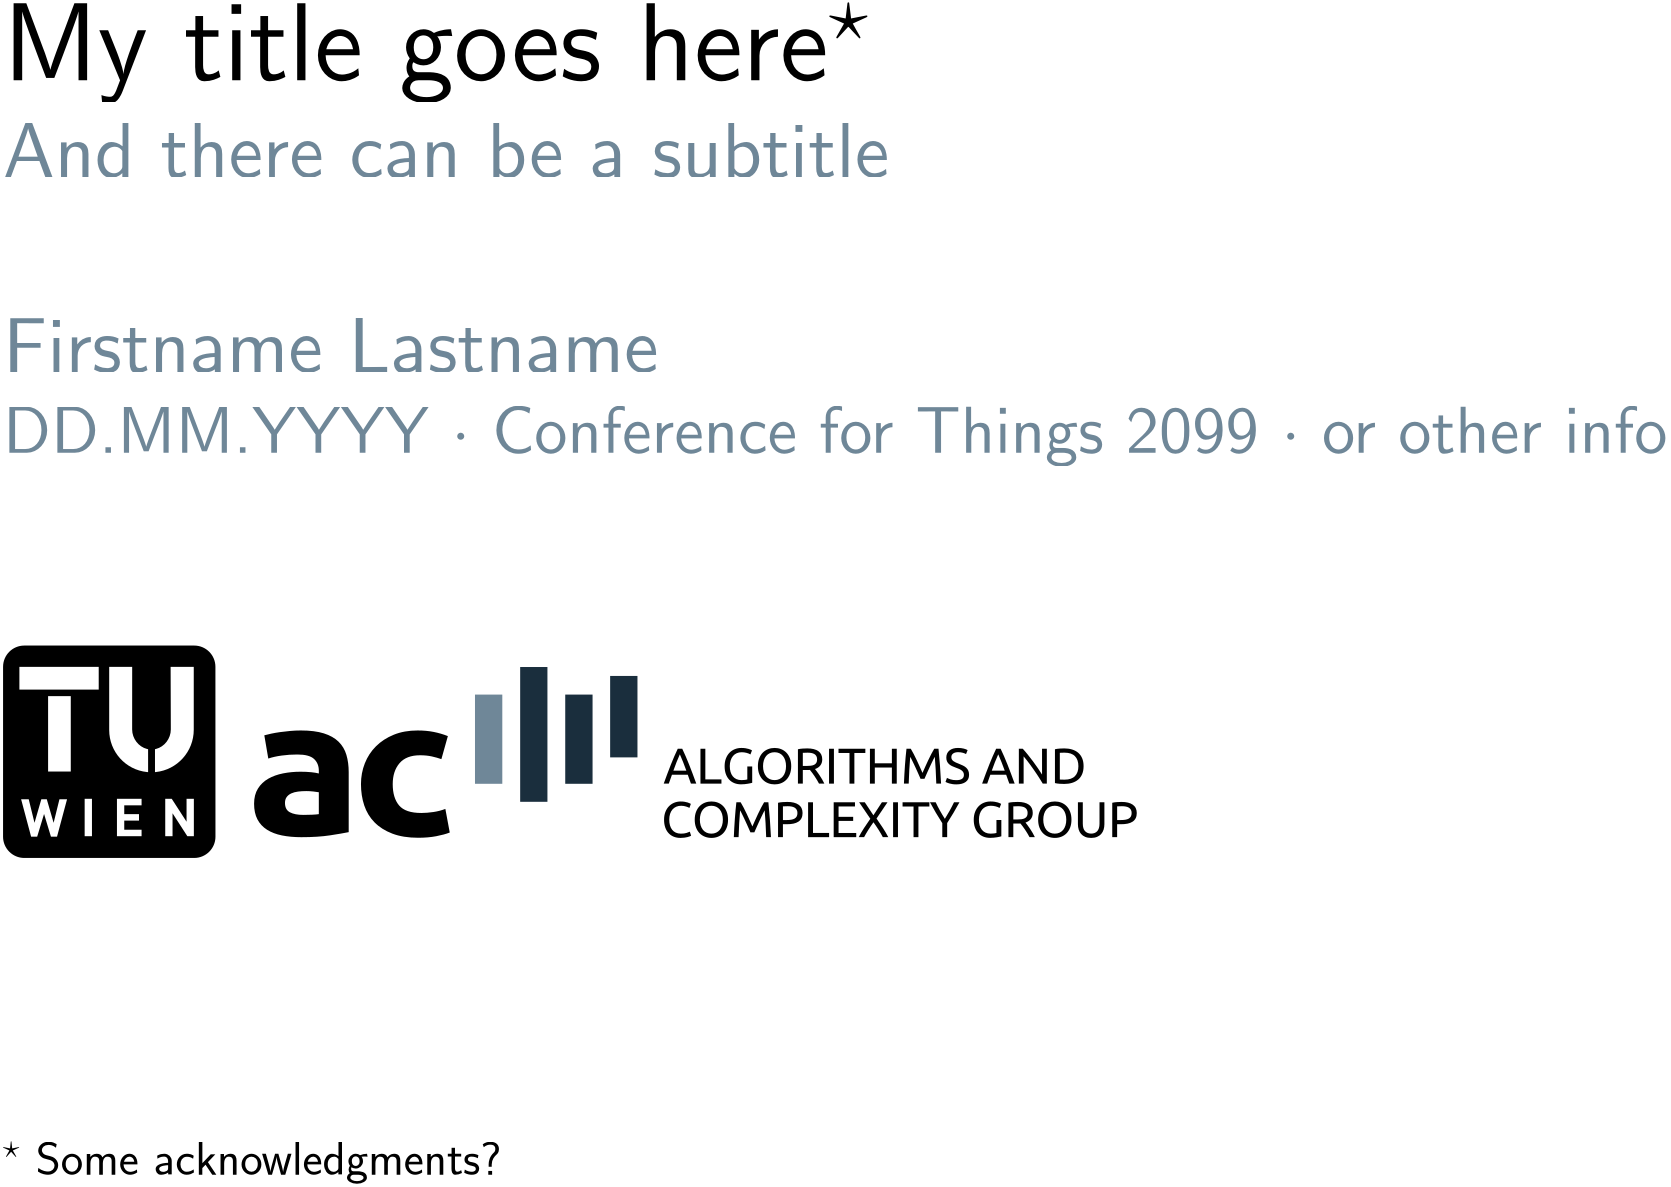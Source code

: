 <?xml version="1.0"?>
<!DOCTYPE ipe SYSTEM "ipe.dtd">
<ipe version="70218" creator="Ipe 7.2.24">
<info created="D:20090429144355" modified="D:20220328142052" title="AC wide presentation template" author="Martin Nöllenburg" numberpages="yes"/>
<preamble>\usepackage[utf8]{inputenc}
\usepackage{amsmath,amssymb}
\usepackage{pifont}
% settings %%%%%%%%%%%%%%%
\newcommand{\hl}[1]{\textbf{\textcolor{kitred}{#1}}}
\newcommand{\itemcolor}{ac-lightblue}
\newcommand{\name}{My Name}
\newcommand{\prestitle}{My cool title}
  </preamble>
<ipestyle name="basic">
<symbol name="arrow/arc(spx)">
<path stroke="sym-stroke" fill="sym-stroke" pen="sym-pen">
0 0 m
-1 0.333 l
-1 -0.333 l
h
</path>
</symbol>
<symbol name="arrow/farc(spx)">
<path stroke="sym-stroke" fill="white" pen="sym-pen">
0 0 m
-1 0.333 l
-1 -0.333 l
h
</path>
</symbol>
<symbol name="arrow/ptarc(spx)">
<path stroke="sym-stroke" fill="sym-stroke" pen="sym-pen">
0 0 m
-1 0.333 l
-0.8 0 l
-1 -0.333 l
h
</path>
</symbol>
<symbol name="arrow/fptarc(spx)">
<path stroke="sym-stroke" fill="white" pen="sym-pen">
0 0 m
-1 0.333 l
-0.8 0 l
-1 -0.333 l
h
</path>
</symbol>
<symbol name="mark/circle(sx)" transformations="translations">
<path fill="sym-stroke">
0.6 0 0 0.6 0 0 e
0.4 0 0 0.4 0 0 e
</path>
</symbol>
<symbol name="mark/disk(sx)" transformations="translations">
<path fill="sym-stroke">
0.6 0 0 0.6 0 0 e
</path>
</symbol>
<symbol name="mark/fdisk(sfx)" transformations="translations">
<group>
<path fill="sym-fill">
0.5 0 0 0.5 0 0 e
</path>
<path fill="sym-stroke" fillrule="eofill">
0.6 0 0 0.6 0 0 e
0.4 0 0 0.4 0 0 e
</path>
</group>
</symbol>
<symbol name="mark/box(sx)" transformations="translations">
<path fill="sym-stroke" fillrule="eofill">
-0.6 -0.6 m
0.6 -0.6 l
0.6 0.6 l
-0.6 0.6 l
h
-0.4 -0.4 m
0.4 -0.4 l
0.4 0.4 l
-0.4 0.4 l
h
</path>
</symbol>
<symbol name="mark/square(sx)" transformations="translations">
<path fill="sym-stroke">
-0.6 -0.6 m
0.6 -0.6 l
0.6 0.6 l
-0.6 0.6 l
h
</path>
</symbol>
<symbol name="mark/fsquare(sfx)" transformations="translations">
<group>
<path fill="sym-fill">
-0.5 -0.5 m
0.5 -0.5 l
0.5 0.5 l
-0.5 0.5 l
h
</path>
<path fill="sym-stroke" fillrule="eofill">
-0.6 -0.6 m
0.6 -0.6 l
0.6 0.6 l
-0.6 0.6 l
h
-0.4 -0.4 m
0.4 -0.4 l
0.4 0.4 l
-0.4 0.4 l
h
</path>
</group>
</symbol>
<symbol name="mark/cross(sx)" transformations="translations">
<group>
<path fill="sym-stroke">
-0.43 -0.57 m
0.57 0.43 l
0.43 0.57 l
-0.57 -0.43 l
h
</path>
<path fill="sym-stroke">
-0.43 0.57 m
0.57 -0.43 l
0.43 -0.57 l
-0.57 0.43 l
h
</path>
</group>
</symbol>
<symbol name="arrow/fnormal(spx)">
<path stroke="sym-stroke" fill="white" pen="sym-pen">
0 0 m
-1 0.333 l
-1 -0.333 l
h
</path>
</symbol>
<symbol name="arrow/pointed(spx)">
<path stroke="sym-stroke" fill="sym-stroke" pen="sym-pen">
0 0 m
-1 0.333 l
-0.8 0 l
-1 -0.333 l
h
</path>
</symbol>
<symbol name="arrow/fpointed(spx)">
<path stroke="sym-stroke" fill="white" pen="sym-pen">
0 0 m
-1 0.333 l
-0.8 0 l
-1 -0.333 l
h
</path>
</symbol>
<symbol name="arrow/linear(spx)">
<path stroke="sym-stroke" pen="sym-pen">
-1 0.333 m
0 0 l
-1 -0.333 l
</path>
</symbol>
<symbol name="arrow/fdouble(spx)">
<path stroke="sym-stroke" fill="white" pen="sym-pen">
0 0 m
-1 0.333 l
-1 -0.333 l
h
-1 0 m
-2 0.333 l
-2 -0.333 l
h
</path>
</symbol>
<symbol name="arrow/double(spx)">
<path stroke="sym-stroke" fill="sym-stroke" pen="sym-pen">
0 0 m
-1 0.333 l
-1 -0.333 l
h
-1 0 m
-2 0.333 l
-2 -0.333 l
h
</path>
</symbol>
<anglesize name="22.5 deg" value="22.5"/>
<anglesize name="30 deg" value="30"/>
<anglesize name="45 deg" value="45"/>
<anglesize name="60 deg" value="60"/>
<anglesize name="90 deg" value="90"/>
<arrowsize name="large" value="10"/>
<arrowsize name="small" value="5"/>
<arrowsize name="tiny" value="3"/>
<color name="CB dark red" value="0.89 0.101 0.109"/>
<color name="blue" value="0 0 1"/>
<color name="brown" value="0.647 0.165 0.165"/>
<color name="darkblue" value="0 0 0.545"/>
<color name="darkcyan" value="0 0.545 0.545"/>
<color name="darkgray" value="0.663"/>
<color name="darkgreen" value="0 0.392 0"/>
<color name="darkmagenta" value="0.545 0 0.545"/>
<color name="darkorange" value="1 0.549 0"/>
<color name="darkred" value="0.545 0 0"/>
<color name="gold" value="1 0.843 0"/>
<color name="gray" value="0.745"/>
<color name="green" value="0 1 0"/>
<color name="lightblue" value="0.678 0.847 0.902"/>
<color name="lightcyan" value="0.878 1 1"/>
<color name="lightgray" value="0.827"/>
<color name="lightgreen" value="0.565 0.933 0.565"/>
<color name="lightyellow" value="1 1 0.878"/>
<color name="navy" value="0 0 0.502"/>
<color name="orange" value="1 0.647 0"/>
<color name="pink" value="1 0.753 0.796"/>
<color name="purple" value="0.627 0.125 0.941"/>
<color name="red" value="1 0 0"/>
<color name="seagreen" value="0.18 0.545 0.341"/>
<color name="turquoise" value="0.251 0.878 0.816"/>
<color name="violet" value="0.933 0.51 0.933"/>
<color name="yellow" value="1 1 0"/>
<dashstyle name="dash dot dotted" value="[4 2 1 2 1 2] 0"/>
<dashstyle name="dash dotted" value="[4 2 1 2] 0"/>
<dashstyle name="dashed" value="[4] 0"/>
<dashstyle name="dotted" value="[1 3] 0"/>
<gridsize name="10 pts (~3.5 mm)" value="10"/>
<gridsize name="14 pts (~5 mm)" value="14"/>
<gridsize name="16 pts (~6 mm)" value="16"/>
<gridsize name="20 pts (~7 mm)" value="20"/>
<gridsize name="28 pts (~10 mm)" value="28"/>
<gridsize name="32 pts (~12 mm)" value="32"/>
<gridsize name="4 pts" value="4"/>
<gridsize name="56 pts (~20 mm)" value="56"/>
<gridsize name="8 pts (~3 mm)" value="8"/>
<pen name="fat" value="1.2"/>
<pen name="heavier" value="0.8"/>
<pen name="ultrafat" value="2"/>
<symbolsize name="large" value="5"/>
<symbolsize name="small" value="2"/>
<symbolsize name="tiny" value="1.1"/>
<textsize name="Huge" value="\Huge"/>
<textsize name="LARGE" value="\LARGE"/>
<textsize name="Large" value="\Large"/>
<textsize name="footnote" value="\footnotesize"/>
<textsize name="huge" value="\huge"/>
<textsize name="large" value="\large"/>
<textsize name="small" value="\small"/>
<textsize name="tiny" value="\tiny"/>
<textstyle name="center" begin="\begin{center}" end="\end{center}"/>
<textstyle name="item" begin="\begin{itemize}\item{}" end="\end{itemize}"/>
<textstyle name="itemize" begin="\begin{itemize}" end="\end{itemize}"/>
<tiling name="falling" angle="-60" step="4" width="1"/>
<tiling name="rising" angle="30" step="4" width="1"/>
</ipestyle>
<ipestyle name="AC-Presentation">
<symbol name="Background">
<group>
<group>
<path matrix="0.441455 0 0 -0.441455 692.49 570.984" fill="black">
25.443 68.687 m
26.82 68.687
28.134 68.66
29.386 68.601 c
30.637 68.542
31.638 68.456
32.389 68.339 c
32.389 58.505 l
31.826 58.39
30.981 58.273
29.855 58.157 c
28.729 58.042
27.696 57.983
26.757 57.983 c
25.443 57.983
24.207 58.055
23.049 58.2 c
21.891 58.346
20.875 58.62
19.999 59.028 c
19.123 59.434
18.435 59.985
17.934 60.68 c
17.434 61.377
17.183 62.246
17.183 63.291 c
17.183 65.322
17.919 66.729
19.39 67.512 c
20.859 68.296
22.878 68.687
25.443 68.687 c
25.443 68.687 l
h
24.316 30.742 m
28.446 30.742
31.888 31.177
34.641 32.048 c
37.394 32.918
39.6 34.165
41.259 35.79 c
42.917 37.415
44.091 39.388
44.779 41.708 c
45.467 44.029
45.811 46.61
45.811 49.454 c
45.811 76.433 l
43.809 76.839
41.024 77.318
37.457 77.871 c
33.891 78.422
29.573 78.697
24.504 78.697 c
21.313 78.697
18.419 78.435
15.822 77.914 c
13.225 77.393
10.988 76.535
9.111 75.348 c
7.234 74.159
5.795 72.606
4.794 70.692 c
3.793 68.776
3.292 66.426
3.292 63.641 c
3.292 60.973
3.871 58.709
5.028 56.852 c
6.186 54.997
7.735 53.518
9.674 52.414 c
11.613 51.311
13.835 50.514
16.338 50.02 c
18.841 49.527
21.439 49.281
24.129 49.281 c
25.943 49.281
27.555 49.353
28.963 49.498 c
30.372 49.644
31.513 49.832
32.389 50.064 c
32.389 48.845 l
32.389 46.64
31.669 44.87
30.23 43.536 c
28.791 42.201
26.288 41.534
22.721 41.534 c
20.343 41.534
17.997 41.694
15.682 42.013 c
13.367 42.333
11.364 42.783
9.675 43.363 c
7.891 32.918 l
8.704 32.686
9.722 32.439
10.942 32.178 c
12.162 31.917
13.491 31.685
14.931 31.482 c
16.37 31.279
17.888 31.105
19.483 30.96 c
21.078 30.815
22.69 30.742
24.316 30.742 c
24.316 30.742 l
h
51.328 54.851 m
51.328 51.542
51.907 48.424
53.064 45.495 c
54.222 42.564
55.895 40.012
58.085 37.836 c
60.275 35.661
62.935 33.935
66.064 32.658 c
69.193 31.381
72.76 30.743
76.764 30.743 c
79.393 30.743
81.802 30.961
83.992 31.396 c
86.182 31.831
88.31 32.454
90.375 33.267 c
87.465 43.624 l
86.151 43.16
84.711 42.754
83.147 42.406 c
81.583 42.056
79.831 41.883
77.891 41.883 c
73.761 41.883
70.679 43.072
68.645 45.451 c
66.612 47.83
65.595 50.963
65.595 54.851 c
65.595 58.97
66.55 62.162
68.458 64.423 c
70.366 66.687
73.699 67.818
78.454 67.818 c
80.144 67.818
81.959 67.673
83.898 67.382 c
85.838 67.093
87.622 66.628
89.249 65.989 c
91.219 76.608 l
89.593 77.245
87.559 77.796
85.118 78.26 c
82.677 78.724
79.987 78.957
77.046 78.957 c
72.541 78.957
68.661 78.334
65.407 77.084 c
62.153 75.838
59.478 74.141
57.382 71.994 c
55.286 69.848
53.753 67.308
52.782 64.379 c
51.812 61.45
51.328 58.272
51.328 54.851 c
51.328 54.851 l
h
</path>
<path matrix="0.441455 0 0 -0.441455 692.49 570.984" fill="ac-darkblue">
175.579 42.84 m
163.299 42.84 l
163.299 6.24 l
175.579 6.24 l
175.579 42.84 l
h
</path>
<path matrix="0.441455 0 0 -0.441455 692.49 570.984" fill="ac-darkblue">
135.12 62.802 m
122.87 62.802 l
122.87 2.228 l
135.12 2.228 l
135.12 62.802 l
h
</path>
<path matrix="0.441455 0 0 -0.441455 692.49 570.984" fill="ac-lightblue">
114.842 54.708 m
102.561 54.708 l
102.561 14.616 l
114.842 14.616 l
114.842 54.708 l
h
</path>
<path matrix="0.441455 0 0 -0.441455 692.49 570.984" fill="ac-darkblue">
155.399 54.708 m
143.122 54.708 l
143.122 14.616 l
155.399 14.616 l
155.399 54.708 l
h
</path>
</group>
<text pos="0 2" stroke="black" type="minipage" width="760" valign="baseline" size="10">\flushright \name \ $\cdot$ \prestitle</text>
</group>
</symbol>
<symbol name="TUitem(f)">
<path fill="sym-fill">
-0.4 -0.5 m
0.1 0 0 -0.1 -0.4 -0.4 -0.5 -0.4 a
-0.5 0.4 l
0.1 0 0 -0.1 -0.4 0.4 -0.4 0.5 a
0.4 0.5 l
0.1 0 0 -0.1 0.4 0.4 0.5 0.4 a
0.5 -0.4 l
0.1 0 0 -0.1 0.4 -0.4 0.4 -0.5 a
h
</path>
</symbol>
<symbol name="deco/KIT box [blue]">
<group matrix="1 0 0 1 776 -104">
<path stroke="black" fill="KITblue15">
0 440 m
728 440 l
8 0 0 -8 728 432 736 432 a
736 288 l
8 288 l
8 0 0 -8 8 296 0 296 a
h
</path>
<path stroke="black">
8 296 m
8 432 l
728 432 l
728 296 l
h
</path>
</group>
</symbol>
<symbol name="deco/KIT box [red]">
<group matrix="1 0 0 1 776 -104">
<path stroke="black" fill="KITred15">
0 440 m
728 440 l
8 0 0 -8 728 432 736 432 a
736 288 l
8 288 l
8 0 0 -8 8 296 0 296 a
h
</path>
<path stroke="black">
8 296 m
8 432 l
728 432 l
728 296 l
h
</path>
</group>
</symbol>
<symbol name="deco/KIT box [palegreen]">
<group matrix="1 0 0 1 776 -104">
<path stroke="black" fill="KITpalegreen15">
0 440 m
728 440 l
8 0 0 -8 728 432 736 432 a
736 288 l
8 288 l
8 0 0 -8 8 296 0 296 a
h
</path>
<path stroke="black">
8 296 m
8 432 l
728 432 l
728 296 l
h
</path>
</group>
</symbol>
<symbol name="deco/KIT box [yellow]">
<group matrix="1 0 0 1 776 -104">
<path stroke="black" fill="KITyellow15">
0 440 m
728 440 l
8 0 0 -8 728 432 736 432 a
736 288 l
8 288 l
8 0 0 -8 8 296 0 296 a
h
</path>
<path stroke="black">
8 296 m
8 432 l
728 432 l
728 296 l
h
</path>
</group>
</symbol>
<symbol name="deco/KIT box [green]">
<group matrix="1 0 0 1 776 -104">
<path stroke="black" fill="KITgreen15">
0 440 m
728 440 l
8 0 0 -8 728 432 736 432 a
736 288 l
8 288 l
8 0 0 -8 8 296 0 296 a
h
</path>
<path stroke="black">
8 296 m
8 432 l
728 432 l
728 296 l
h
</path>
</group>
</symbol>
<arrowsize name="large" value="20"/>
<arrowsize name="normal" value="15"/>
<arrowsize name="small" value="10"/>
<arrowsize name="tiny" value="6"/>
<color name="KITblack" value="0"/>
<color name="KITblack15" value="0.85"/>
<color name="KITblack30" value="0.7"/>
<color name="KITblack50" value="0.5"/>
<color name="KITblack70" value="0.3"/>
<color name="KITblue" value="0.274 0.392 0.666"/>
<color name="KITblue15" value="0.891 0.908 0.95"/>
<color name="KITblue30" value="0.782 0.817 0.9"/>
<color name="KITblue50" value="0.637 0.696 0.833"/>
<color name="KITblue70" value="0.492 0.574 0.766"/>
<color name="KITbrown" value="0.627 0.509 0.196"/>
<color name="KITbrown15" value="0.944 0.926 0.879"/>
<color name="KITbrown30" value="0.888 0.852 0.758"/>
<color name="KITbrown50" value="0.813 0.754 0.598"/>
<color name="KITbrown70" value="0.739 0.656 0.437"/>
<color name="KITcyanblue" value="0.313 0.666 0.901"/>
<color name="KITcyanblue15" value="0.897 0.95 0.985"/>
<color name="KITcyanblue30" value="0.794 0.9 0.97"/>
<color name="KITcyanblue50" value="0.656 0.833 0.95"/>
<color name="KITcyanblue70" value="0.519 0.766 0.931"/>
<color name="KITgreen" value="0 0.588 0.509"/>
<color name="KITgreen15" value="0.85 0.938 0.926"/>
<color name="KITgreen30" value="0.7 0.876 0.852"/>
<color name="KITgreen50" value="0.5 0.794 0.754"/>
<color name="KITgreen70" value="0.3 0.711 0.656"/>
<color name="KITlilac" value="0.627 0 0.47"/>
<color name="KITlilac15" value="0.944 0.85 0.92"/>
<color name="KITlilac30" value="0.888 0.7 0.841"/>
<color name="KITlilac50" value="0.813 0.5 0.735"/>
<color name="KITlilac70" value="0.739 0.3 0.629"/>
<color name="KITorange" value="0.862 0.627 0.117"/>
<color name="KITorange15" value="0.979 0.944 0.867"/>
<color name="KITorange30" value="0.958 0.888 0.735"/>
<color name="KITorange50" value="0.931 0.813 0.558"/>
<color name="KITorange70" value="0.903 0.739 0.382"/>
<color name="KITpalegreen" value="0.509 0.745 0.235"/>
<color name="KITpalegreen15" value="0.926 0.961 0.885"/>
<color name="KITpalegreen30" value="0.852 0.923 0.77"/>
<color name="KITpalegreen50" value="0.754 0.872 0.617"/>
<color name="KITpalegreen70" value="0.656 0.821 0.464"/>
<color name="KITred" value="0.627 0.117 0.156"/>
<color name="KITred15" value="0.944 0.867 0.873"/>
<color name="KITred30" value="0.888 0.735 0.747"/>
<color name="KITred50" value="0.813 0.558 0.578"/>
<color name="KITred70" value="0.739 0.382 0.409"/>
<color name="KITseablue" value="0.196 0.313 0.549"/>
<color name="KITseablue15" value="0.879 0.897 0.932"/>
<color name="KITseablue30" value="0.758 0.794 0.864"/>
<color name="KITseablue50" value="0.598 0.656 0.774"/>
<color name="KITseablue70" value="0.437 0.519 0.684"/>
<color name="KITyellow" value="0.98 0.901 0.078"/>
<color name="KITyellow15" value="0.997 0.985 0.861"/>
<color name="KITyellow30" value="0.994 0.97 0.723"/>
<color name="KITyellow50" value="0.99 0.95 0.539"/>
<color name="KITyellow70" value="0.986 0.931 0.354"/>
<color name="TUblack" value="0"/>
<color name="TUblue" value="0 0.4 0.6"/>
<color name="TUgray" value="0.4"/>
<color name="TUred" value="0.839 0.066 0.113"/>
<color name="TUwhite" value="1"/>
<color name="ac-darkblue" value="0.102 0.18 0.239"/>
<color name="ac-darkgray" value="0.2"/>
<color name="ac-lightblue" value="0.435 0.529 0.596"/>
<color name="ac-lightgray" value="0.6"/>
<color name="algoblau" value="0.098 0.098 0.549"/>
<color name="dblue" value="0 0.2 0.6"/>
<color name="dgreen" value="0 0.6 0"/>
<color name="dred" value="0.8 0 0"/>
<color name="kitblack" value="0"/>
<color name="kitblue" value="0.274 0.392 0.666"/>
<color name="kitblue15" value="0.89 0.909 0.949"/>
<color name="kitblue30" value="0.78 0.815 0.898"/>
<color name="kitblue50" value="0.635 0.694 0.831"/>
<color name="kitblue70" value="0.49 0.572 0.764"/>
<color name="kitbrown" value="0.706 0.51 0.122"/>
<color name="kitcyan" value="0 0.639 0.886"/>
<color name="kitgray30" value="0.7"/>
<color name="kitgray50" value="0.5"/>
<color name="kitgray70" value="0.3"/>
<color name="kitgreen" value="0 0.588 0.51"/>
<color name="kitgreen15" value="0.85 0.937 0.925"/>
<color name="kitgreen30" value="0.698 0.874 0.85"/>
<color name="kitgreen50" value="0.498 0.792 0.752"/>
<color name="kitgreen70" value="0.298 0.709 0.654"/>
<color name="kitmaygreen" value="0.467 0.718 0.173"/>
<color name="kitorange" value="0.957 0.608 0"/>
<color name="kitred" value="0.733 0.09 0.09"/>
<color name="kitviolet" value="0.745 0 0.494"/>
<color name="kityellow" value="1 0.898 0"/>
<dashstyle name="dashed-narrow" value="[2] 0"/>
<dashstyle name="dashed-narrower" value="[1] 0"/>
<dashstyle name="dense dashed" value="[8 3] 0"/>
<dashstyle name="dense dotted" value="[0.5 0.5] 0"/>
<dashstyle name="dotted-narrow" value="[1 1] 0"/>
<dashstyle name="dotted-narrower" value="[0.5 0.5] 0"/>
<dashstyle name="long dash dotted" value="[12 6 1 6] 0"/>
<dashstyle name="long dashed" value="[12] 0"/>
<dashstyle name="medium dotted" value="[1 1.5] 0"/>
<gridsize name="1 pts" value="1"/>
<gridsize name="2 pts" value="2"/>
<gridsize name="3 pts" value="3"/>
<pen name="fat" value="3.6"/>
<pen name="heavier" value="2.4"/>
<pen name="normal" value="1.2"/>
<pen name="ultrafat" value="6"/>
<symbolsize name="large" value="12"/>
<symbolsize name="normal" value="9"/>
<symbolsize name="small" value="6"/>
<symbolsize name="tiny" value="4"/>
<textsize name="largebf" value="\bf\large"/>
<textsize name="small" value="\normalsize"/>
<textsize name="verytiny" value="\tiny"/>
<textstretch name="Huge" value="2.8"/>
<textstretch name="LARGE" value="2.8"/>
<textstretch name="Large" value="2.8"/>
<textstretch name="footnote" value="2.8"/>
<textstretch name="huge" value="2.8"/>
<textstretch name="large" value="2.8"/>
<textstretch name="largebf" value="2.8"/>
<textstretch name="normal" value="2.8"/>
<textstretch name="small" value="2.4"/>
<textstretch name="tiny" value="2.4"/>
<textstretch name="verytiny" value="2.3"/>
<textstyle name="center" begin="\begin{center}" end="\end{center}"/>
<textstyle name="default" begin="\begin{flushleft}" end="\end{flushleft}"/>
<textstyle name="item" begin="\begin{flushleft}\begin{itemize}\item{}" end="\end{itemize}\end{flushleft}"/>
<textstyle name="itemize" begin="\begin{flushleft}\begin{itemize}" end="\end{itemize}\end{flushleft}"/>
<preamble>
    \usepackage{ucs}
	\usepackage{color}
    \usepackage{pgf}
    \usepackage[utf8]{inputenc}
	\usepackage[vlined]{algorithm2e}
	\DontPrintSemicolon
	

    
    % language settings
    \newif\ifgerman%
    \newcommand{\german}{\germantrue}%
    \newcommand{\group}{%
      Algorithms and Complexity Group%
    }
    \newcommand{\aclogo}{%
      \ipesymbol{ACLogo}{}{}{}\hspace{950pt}%
    }%
    \newcommand{\tulogo}{%
      \ipesymbol{TULogo}{}{}{}\hspace{950pt}%
    }%

	\newcommand{\kitlogo}{}
	\newcommand{\chair}{}
	\newcommand{\helmholz}{}
	
	\newcommand{\algoinst}{%
      \ifgerman%
      {\sc Institut für Theoretische Informatik $\cdot$
        \chair}%
      \else%
      {\sc Institute of Theoretical Informatics $\cdot$
        \chair}%
      \fi%
    }%
    \newcommand{\algoinstfoot}{%
      \ifgerman%
      Institut für Theoretische Informatik\\
      \chair%
      \else%
      Institute of Theoretical Informatics\\
      \chair% 
      \fi%
    }%

%    \renewcommand{\familydefault}{\sfdefault}
%    \usepackage[scaled=.92]{helvet}
%    \usepackage[EULERGREEK,eulergreek]{sansmath}
%    \sansmath
%    \usepackage[scaled=.92]{helvet}

    \renewcommand{\familydefault}{\sfdefault}
%    \def\rmdefault{phv}
%    \DeclareSymbolFont{operators}{OT1}{phv}{m}{n}
%    \DeclareSymbolFont{letters}{OT1}{phv}{m}{it}
%    \DeclareSymbolFont{bold}{OT1}{phv}{bx}{n}
%    \DeclareSymbolFont{italic}{OT1}{phv}{m}{it}

\setlength{\algomargin}{2ex}
\SetArgSty{}
\SetKw{KwNot}{not}
\SetKw{KwAnd}{and}
\SetKw{KwOr}{or}
\SetKw{KwDownTo}{downto}
\SetKw{KwReturn}{return}
\SetKw{KwRequire}{Require:}
\SetKw{KwInvariant}{Invariant:}
\SetKwRepeat{KwRepeat}{repeat}{until}

%\renewcommand\rmdefault{cmss}
\makeatletter
\leftmargini 1.5em
\leftmargin \leftmargini
\leftmarginii  1.2em
\leftmarginiii 1em
\def\@listI{\leftmargin\leftmargini
            \parsep \z@
            \partopsep 3pt
            \topsep \z@
            \itemsep \z@}
\@listI
\def\@listii {\leftmargin\leftmarginii
              \labelwidth\leftmarginii
              \advance\labelwidth-\labelsep
              \topsep    \z@
              \parsep    \z@
              \itemsep   \parsep}
\def\@listiii{\leftmargin\leftmarginiii
              \labelwidth\leftmarginiii
              \advance\labelwidth-\labelsep
              \topsep    \z@
              \parsep    \z@
              \partopsep \z@
              \itemsep   \topsep}
\makeatother
%\def\labelitemi{\raisebox{0.5ex}{\hbox to 0.3em%
%      {\ipesymbol{mark/kit-item}{}{}{}}}}
%\def\labelitemii{\raisebox{0.5ex}{\hbox to 0.3em%
%      {\ipesymbol{mark/kit-item}{}{}{}}}}


%    \makeatletter
%    \def\@listI{
%    \leftmargin 1.5em
%    \itemsep 0.2em
%    \parsep 0.2em
%    \topsep 0.2em
%    \partopsep 0.2em}
%    \def\@listii{
%    \leftmargin 1em
%    \itemsep 0.1em
%    \parsep 0.1em
%    \topsep 0.1em
%    \partopsep 0.1em}
%    \makeatother
%
    \def\labelitemi{\raisebox{0.5ex}{\hbox to 0.6em{\scalebox{1.2}{\ipesymbol{TUitem(f)}{}{\itemcolor}{}}}}}
%
    \def\labelitemii{\raisebox{0.5ex}{\hbox to 0.4em{\scalebox{1.0}{\ipesymbol{TUitem(f)}{}{\itemcolor}{}}}}}
  </preamble>
<layout paper="960 600" origin="20 6" frame="920 524" skip="16" crop="no"/>
<pagenumberstyle pos="-12 2" color="0" size="9" valign="baseline">\arabic{ipePage}</pagenumberstyle>
<titlestyle pos="0 550" size="large" color="black"  valign="baseline"/>
</ipestyle>
<ipestyle name="transparency">
<opacity name="10%" value="0.1"/>
<opacity name="20%" value="0.2"/>
<opacity name="25%" value="0.25"/>
<opacity name="30%" value="0.3"/>
<opacity name="40%" value="0.4"/>
<opacity name="50%" value="0.5"/>
<opacity name="60%" value="0.6"/>
<opacity name="70%" value="0.7"/>
<opacity name="75%" value="0.75"/>
<opacity name="80%" value="0.8"/>
<opacity name="90%" value="0.9"/>
</ipestyle>
<ipestyle name="TU-items">
<symbol name="Background">
<group matrix="1 0 0 1 160 0">
<group>
<path matrix="0.441455 0 0 -0.441455 692.49 570.984" fill="black">
25.443 68.687 m
26.82 68.687
28.134 68.66
29.386 68.601 c
30.637 68.542
31.638 68.456
32.389 68.339 c
32.389 58.505 l
31.826 58.39
30.981 58.273
29.855 58.157 c
28.729 58.042
27.696 57.983
26.757 57.983 c
25.443 57.983
24.207 58.055
23.049 58.2 c
21.891 58.346
20.875 58.62
19.999 59.028 c
19.123 59.434
18.435 59.985
17.934 60.68 c
17.434 61.377
17.183 62.246
17.183 63.291 c
17.183 65.322
17.919 66.729
19.39 67.512 c
20.859 68.296
22.878 68.687
25.443 68.687 c
25.443 68.687 l
h
24.316 30.742 m
28.446 30.742
31.888 31.177
34.641 32.048 c
37.394 32.918
39.6 34.165
41.259 35.79 c
42.917 37.415
44.091 39.388
44.779 41.708 c
45.467 44.029
45.811 46.61
45.811 49.454 c
45.811 76.433 l
43.809 76.839
41.024 77.318
37.457 77.871 c
33.891 78.422
29.573 78.697
24.504 78.697 c
21.313 78.697
18.419 78.435
15.822 77.914 c
13.225 77.393
10.988 76.535
9.111 75.348 c
7.234 74.159
5.795 72.606
4.794 70.692 c
3.793 68.776
3.292 66.426
3.292 63.641 c
3.292 60.973
3.871 58.709
5.028 56.852 c
6.186 54.997
7.735 53.518
9.674 52.414 c
11.613 51.311
13.835 50.514
16.338 50.02 c
18.841 49.527
21.439 49.281
24.129 49.281 c
25.943 49.281
27.555 49.353
28.963 49.498 c
30.372 49.644
31.513 49.832
32.389 50.064 c
32.389 48.845 l
32.389 46.64
31.669 44.87
30.23 43.536 c
28.791 42.201
26.288 41.534
22.721 41.534 c
20.343 41.534
17.997 41.694
15.682 42.013 c
13.367 42.333
11.364 42.783
9.675 43.363 c
7.891 32.918 l
8.704 32.686
9.722 32.439
10.942 32.178 c
12.162 31.917
13.491 31.685
14.931 31.482 c
16.37 31.279
17.888 31.105
19.483 30.96 c
21.078 30.815
22.69 30.742
24.316 30.742 c
24.316 30.742 l
h
51.328 54.851 m
51.328 51.542
51.907 48.424
53.064 45.495 c
54.222 42.564
55.895 40.012
58.085 37.836 c
60.275 35.661
62.935 33.935
66.064 32.658 c
69.193 31.381
72.76 30.743
76.764 30.743 c
79.393 30.743
81.802 30.961
83.992 31.396 c
86.182 31.831
88.31 32.454
90.375 33.267 c
87.465 43.624 l
86.151 43.16
84.711 42.754
83.147 42.406 c
81.583 42.056
79.831 41.883
77.891 41.883 c
73.761 41.883
70.679 43.072
68.645 45.451 c
66.612 47.83
65.595 50.963
65.595 54.851 c
65.595 58.97
66.55 62.162
68.458 64.423 c
70.366 66.687
73.699 67.818
78.454 67.818 c
80.144 67.818
81.959 67.673
83.898 67.382 c
85.838 67.093
87.622 66.628
89.249 65.989 c
91.219 76.608 l
89.593 77.245
87.559 77.796
85.118 78.26 c
82.677 78.724
79.987 78.957
77.046 78.957 c
72.541 78.957
68.661 78.334
65.407 77.084 c
62.153 75.838
59.478 74.141
57.382 71.994 c
55.286 69.848
53.753 67.308
52.782 64.379 c
51.812 61.45
51.328 58.272
51.328 54.851 c
51.328 54.851 l
h
</path>
<path matrix="0.441455 0 0 -0.441455 692.49 570.984" fill="ac-darkblue">
175.579 42.84 m
163.299 42.84 l
163.299 6.24 l
175.579 6.24 l
175.579 42.84 l
h
</path>
<path matrix="0.441455 0 0 -0.441455 692.49 570.984" fill="ac-darkblue">
135.12 62.802 m
122.87 62.802 l
122.87 2.228 l
135.12 2.228 l
135.12 62.802 l
h
</path>
<path matrix="0.441455 0 0 -0.441455 692.49 570.984" fill="ac-lightblue">
114.842 54.708 m
102.561 54.708 l
102.561 14.616 l
114.842 14.616 l
114.842 54.708 l
h
</path>
<path matrix="0.441455 0 0 -0.441455 692.49 570.984" fill="ac-darkblue">
155.399 54.708 m
143.122 54.708 l
143.122 14.616 l
155.399 14.616 l
155.399 54.708 l
h
</path>
</group>
<text pos="0 2" stroke="black" type="minipage" width="760" height="6.926" depth="1.93" valign="baseline" size="10">\flushright \name \ $\cdot$ \prestitle</text>
</group>
</symbol>
<preamble>
		\usepackage[shortlabels]{enumitem}
		\usepackage{tikz}
		\usetikzlibrary{shapes.misc}
		\setlist[itemize,1]{label={\tikz{\fill[rounded corners=0.6pt, fill=\itemcolor] (0, 0) rectangle (0.2, 0.2) {};}}}
		\setlist[itemize,2]{label={\tikz{\fill[rounded corners=0.6pt, fill=\itemcolor] (0, 0) rectangle (0.18, 0.18) {};}}}	
		\setlist[itemize,3]{label={\tikz{\fill[rounded corners=0.6pt, fill=\itemcolor] (0, 0) rectangle (0.15, 0.15) {};}}}
	</preamble>
</ipestyle>
<page>
<layer name="title"/>
<layer name="BACKGROUND"/>
<view layers="title" active="title"/>
<text layer="title" matrix="1 0 0 1 -213 -26" pos="213 427" stroke="black" type="label" width="312.67" height="27.8936" depth="7.812" valign="baseline" size="Large">My title goes here$^\star$</text>
<text matrix="1 0 0 1 -213 -164.704" pos="213 427" stroke="ac-lightblue" type="label" width="599.287" height="16.6224" depth="4.632" valign="bottom" size="small">DD.MM.YYYY $\cdot$ Conference for Things 2099 $\cdot$ or other info</text>
<text matrix="1 0 0 1 -213 -131" pos="213 427" stroke="ac-lightblue" type="label" width="236.18" height="19.3704" depth="0" valign="baseline">Firstname Lastname</text>
<text matrix="1 0 0 1 -213 -60.812" pos="213 427" stroke="ac-lightblue" type="label" width="319.326" height="19.3704" depth="0" valign="baseline">And there can be a subtitle</text>
<group>
<path matrix="2 0 0 -2 -6.814 201.78" fill="black">
37.817 2.144 m
39.927 2.144
41.632 3.856
41.632 5.969 c
41.64 36.552 l
41.64 38.663
39.921 40.376
37.811 40.376 c
7.231 40.376 l
5.121 40.376
3.407 38.663
3.407 36.552 c
3.41 5.969 l
3.41 3.856
5.118 2.144
7.228 2.144 c
37.817 2.144 l
37.817 2.144 l
h
11.514 24.819 m
11.514 11.253 l
15.596 11.253 l
15.596 24.819 l
11.514 24.819 l
11.514 24.819 l
h
6.347 5.984 m
20.626 5.984 l
20.626 10.067 l
6.347 10.067 l
6.347 5.984 l
6.347 5.984 l
h
14.927 29.81 m
13.556 29.81 l
12.507 34.052 l
11.278 29.81 l
10.296 29.81 l
9.067 34.052 l
8.027 29.81 l
6.658 29.81 l
8.454 36.539 l
9.55 36.539 l
10.788 32.455 l
12.026 36.539 l
13.122 36.539 l
14.927 29.81 l
14.927 29.81 l
h
37.751 36.462 m
37.751 29.733 l
36.437 29.733 l
36.437 33.854 l
33.772 29.733 l
32.6 29.733 l
32.6 36.462 l
33.914 36.462 l
33.914 32.333 l
36.579 36.462 l
37.751 36.462 l
37.751 36.462 l
h
28.341 36.462 m
28.341 35.29 l
25.222 35.29 l
25.222 33.655 l
27.878 33.655 l
27.878 32.483 l
25.222 32.483 l
25.222 30.905 l
28.341 30.905 l
28.341 29.733 l
23.908 29.733 l
23.908 36.462 l
28.341 36.462 l
28.341 36.462 l
h
19.409 36.462 m
19.409 29.733 l
18.095 29.733 l
18.095 36.462 l
19.409 36.462 l
19.409 36.462 l
h
29.515 24.927 m
29.299 24.909 l
25.472 24.509
22.512 21.276
22.512 17.343 c
22.512 5.984 l
26.649 5.984 l
26.643 17.242 l
26.643 18.888
27.788 20.369
29.324 20.759 c
29.391 20.776
29.444 20.786
29.513 20.798 c
29.515 24.927 l
29.515 24.927 l
h
30.754 20.792 m
30.816 20.781
30.862 20.774
30.923 20.759 c
32.46 20.37
33.605 18.889
33.605 17.242 c
33.569 5.984 l
37.733 5.984 l
37.733 17.301 l
37.737 21.234
34.751 24.505
30.923 24.909 c
30.755 24.927 l
30.754 20.792 l
30.754 20.792 l
h
</path>
<path matrix="2 0 0 -2 -96.814 201.78" fill="black">
170.343 36.769 m
169.903 36.769
169.501 36.697
169.138 36.552 c
168.776 36.407
168.465 36.195
168.205 35.917 c
167.945 35.639
167.744 35.296
167.602 34.89 c
167.46 34.482
167.389 34.015
167.389 33.49 c
167.389 32.965
167.469 32.498
167.629 32.09 c
167.789 31.682
168.005 31.34
168.276 31.063 c
168.547 30.784
168.865 30.573
169.227 30.428 c
169.589 30.283
169.976 30.211
170.387 30.211 c
170.647 30.211
170.88 30.229
171.089 30.264 c
171.297 30.301
171.479 30.344
171.632 30.391 c
171.786 30.44
171.911 30.489
172.008 30.537 c
172.105 30.584
172.171 30.621
172.207 30.644 c
171.954 31.369 l
171.899 31.334
171.821 31.295
171.718 31.252 c
171.615 31.209
171.499 31.168
171.369 31.125 c
171.239 31.084
171.098 31.049
170.943 31.021 c
170.79 30.994
170.633 30.98
170.476 30.98 c
170.144 30.98
169.845 31.037
169.58 31.152 c
169.315 31.267
169.088 31.433
168.9 31.65 c
168.713 31.869
168.57 32.132
168.47 32.443 c
168.37 32.754
168.321 33.103
168.321 33.49 c
168.321 33.865
168.364 34.205
168.452 34.513 c
168.54 34.821
168.671 35.085
168.846 35.306 c
169.022 35.527
169.241 35.697
169.503 35.818 c
169.765 35.939
170.072 36
170.423 36 c
170.827 36
171.163 35.957
171.428 35.873 c
171.695 35.789
171.894 35.713
172.027 35.646 c
172.254 36.371 l
172.212 36.4
172.136 36.439
172.027 36.484 c
171.918 36.529
171.782 36.574
171.62 36.615 c
171.456 36.658
171.266 36.693
171.049 36.724 c
170.832 36.753
170.597 36.769
170.343 36.769 c
170.343 36.769 l
h
</path>
<path matrix="2 0 0 -2 -96.814 201.78" fill="black">
172.908 33.489 m
172.908 32.952
172.988 32.477
173.148 32.067 c
173.308 31.655
173.526 31.313
173.8 31.038 c
174.075 30.763
174.396 30.558
174.761 30.417 c
175.126 30.278
175.514 30.21
175.925 30.21 c
176.329 30.21
176.711 30.278
177.071 30.417 c
177.43 30.558
177.747 30.763
178.018 31.038 c
178.289 31.313
178.505 31.655
178.665 32.067 c
178.825 32.477
178.905 32.952
178.905 33.489 c
178.905 34.026
178.825 34.501
178.665 34.911 c
178.505 35.321
178.289 35.665
178.018 35.94 c
177.747 36.213
177.43 36.42
177.071 36.559 c
176.712 36.698
176.33 36.768
175.925 36.768 c
175.514 36.768
175.126 36.698
174.761 36.559 c
174.396 36.42
174.075 36.213
173.8 35.94 c
173.526 35.665
173.308 35.321
173.148 34.911 c
172.988 34.501
172.908 34.026
172.908 33.489 c
172.908 33.489 l
h
173.833 33.489 m
173.833 33.87
173.881 34.216
173.978 34.526 c
174.075 34.836
174.212 35.102
174.39 35.319 c
174.569 35.536
174.786 35.704
175.042 35.821 c
175.299 35.94
175.588 35.999
175.907 35.999 c
176.227 35.999
176.514 35.94
176.768 35.821 c
177.021 35.704
177.237 35.536
177.415 35.319 c
177.593 35.102
177.73 34.837
177.827 34.526 c
177.924 34.215
177.972 33.87
177.972 33.489 c
177.972 33.108
177.924 32.762
177.827 32.452 c
177.73 32.142
177.593 31.876
177.415 31.659 c
177.236 31.44
177.02 31.274
176.768 31.155 c
176.514 31.038
176.227 30.979
175.907 30.979 c
175.588 30.979
175.299 31.038
175.042 31.155 c
174.785 31.274
174.568 31.44
174.39 31.659 c
174.212 31.876
174.075 32.141
173.978 32.452 c
173.881 32.763
173.833 33.108
173.833 33.489 c
173.833 33.489 l
h
</path>
<path matrix="2 0 0 -2 -96.814 201.78" fill="black">
182.931 35.763 m
182.87 35.618
182.79 35.435
182.691 35.21 c
182.591 34.987
182.484 34.745
182.37 34.485 c
182.255 34.225
182.133 33.958
182.003 33.684 c
181.873 33.409
181.751 33.149
181.636 32.905 c
181.522 32.659
181.414 32.44
181.315 32.247 c
181.216 32.054
181.135 31.907
181.075 31.804 c
181.009 32.517
180.954 33.288
180.912 34.118 c
180.87 34.95
180.833 35.788
180.804 36.632 c
179.943 36.632 l
179.967 36.089
179.995 35.542
180.025 34.989 c
180.055 34.436
180.089 33.891
180.129 33.358 c
180.168 32.823
180.21 32.301
180.255 31.794 c
180.301 31.288
180.351 30.808
180.404 30.355 c
181.175 30.355 l
181.338 30.621
181.513 30.935
181.7 31.296 c
181.888 31.659
182.075 32.038
182.262 32.433 c
182.45 32.829
182.63 33.226
182.806 33.621 c
182.981 34.017
183.141 34.377
183.286 34.703 c
183.431 34.377
183.591 34.017
183.765 33.621 c
183.941 33.226
184.121 32.83
184.309 32.433 c
184.497 32.038
184.684 31.66
184.871 31.296 c
185.059 30.935
185.233 30.62
185.396 30.355 c
186.167 30.355 l
186.372 32.378
186.526 34.47
186.629 36.632 c
185.768 36.632 l
185.739 35.788
185.703 34.95
185.66 34.118 c
185.618 33.288
185.563 32.516
185.497 31.804 c
185.436 31.908
185.356 32.054
185.258 32.247 c
185.157 32.44
185.051 32.659
184.936 32.905 c
184.821 33.149
184.699 33.409
184.569 33.684 c
184.439 33.957
184.317 34.225
184.203 34.485 c
184.088 34.745
183.98 34.987
183.881 35.21 c
183.781 35.435
183.701 35.618
183.641 35.763 c
182.931 35.763 l
182.931 35.763 l
h
</path>
<path matrix="2 0 0 -2 -96.814 201.78" fill="black">
189.572 30.29 m
190.454 30.29
191.133 30.458
191.606 30.794 c
192.081 31.13
192.318 31.628
192.318 32.294 c
192.318 32.655
192.253 32.966
192.123 33.222 c
191.993 33.478
191.806 33.687
191.561 33.847 c
191.316 34.007
191.019 34.124
190.668 34.197 c
190.317 34.27
189.922 34.304
189.481 34.304 c
188.783 34.304 l
188.783 36.632 l
187.905 36.632 l
187.905 30.444 l
188.152 30.383
188.428 30.344
188.733 30.323 c
189.04 30.302
189.319 30.29
189.572 30.29 c
189.572 30.29 l
h
189.646 31.062 m
189.271 31.062
188.985 31.07
188.785 31.089 c
188.785 33.552 l
189.447 33.552 l
189.749 33.552
190.02 33.532
190.262 33.493 c
190.503 33.454
190.707 33.388
190.873 33.294 c
191.039 33.2
191.168 33.071
191.258 32.909 c
191.349 32.747
191.394 32.538
191.394 32.284 c
191.394 32.042
191.347 31.843
191.253 31.686 c
191.16 31.528
191.033 31.403
190.873 31.309 c
190.713 31.215
190.527 31.151
190.315 31.116 c
190.104 31.079
189.881 31.062
189.646 31.062 c
189.646 31.062 l
h
</path>
<path matrix="2 0 0 -2 -96.814 201.78" fill="black">
197.094 35.872 m
197.094 36.632 l
193.316 36.632 l
193.316 30.354 l
194.195 30.354 l
194.195 35.872 l
197.094 35.872 l
h
</path>
<path matrix="2 0 0 -2 -96.814 201.78" fill="black">
197.92 36.632 m
197.92 30.354 l
201.752 30.354 l
201.752 31.106 l
198.799 31.106 l
198.799 32.974 l
201.427 32.974 l
201.427 33.706 l
198.799 33.706 l
198.799 35.88 l
201.979 35.88 l
201.979 36.632 l
197.92 36.632 l
h
</path>
<path matrix="2 0 0 -2 -96.814 201.78" fill="black">
206.764 36.632 m
206.674 36.452
206.565 36.251
206.439 36.03 c
206.312 35.809
206.172 35.581
206.022 35.342 c
205.871 35.102
205.713 34.863
205.55 34.625 c
205.387 34.387
205.23 34.162
205.079 33.951 c
204.928 34.162
204.77 34.387
204.608 34.625 c
204.444 34.863
204.289 35.102
204.141 35.342 c
203.993 35.58
203.854 35.809
203.724 36.03 c
203.594 36.251
203.484 36.452
203.393 36.632 c
202.424 36.632 l
202.695 36.101
203.011 35.562
203.37 35.011 c
203.729 34.462
204.111 33.898
204.516 33.318 c
202.504 30.355 l
203.519 30.355 l
205.069 32.693 l
206.599 30.355 l
207.605 30.355 l
205.63 33.281 l
206.04 33.867
206.427 34.437
206.789 34.994 c
207.151 35.549
207.472 36.096
207.75 36.633 c
206.764 36.633 l
206.764 36.632 l
h
</path>
<path matrix="2 0 0 -2 -96.814 201.78" fill="black">
208.614 30.354 m
209.492 30.354 l
209.492 36.632 l
208.614 36.632 l
208.614 30.354 l
h
</path>
<path matrix="2 0 0 -2 -96.814 201.78" fill="black">
215.147 30.354 m
215.147 31.116 l
213.173 31.116 l
213.173 36.632 l
212.294 36.632 l
212.294 31.116 l
210.318 31.116 l
210.318 30.354 l
215.147 30.354 l
h
</path>
<path matrix="2 0 0 -2 -96.814 201.78" fill="black">
217.469 36.632 m
217.469 34.114 l
217.052 33.468
216.659 32.831
216.291 32.202 c
215.923 31.575
215.575 30.958
215.249 30.354 c
216.281 30.354 l
216.51 30.848
216.767 31.352
217.052 31.862 c
217.336 32.374
217.629 32.864
217.931 33.335 c
218.227 32.864
218.517 32.374
218.8 31.862 c
219.084 31.352
219.344 30.848
219.579 30.354 c
220.558 30.354 l
220.232 30.958
219.885 31.573
219.516 32.198 c
219.148 32.823
218.758 33.456
218.348 34.096 c
218.348 36.631 l
217.469 36.631 l
217.469 36.632 l
h
</path>
<path matrix="2 0 0 -2 -96.814 201.78" fill="black">
227.219 33.544 m
228.098 33.544 l
228.098 36.48 l
228.026 36.503
227.921 36.531
227.786 36.56 c
227.649 36.591
227.493 36.621
227.314 36.652 c
227.136 36.681
226.941 36.707
226.73 36.728 c
226.518 36.749
226.304 36.759
226.086 36.759 c
225.646 36.759
225.243 36.687
224.881 36.542 c
224.519 36.397
224.208 36.187
223.948 35.907 c
223.688 35.63
223.487 35.288
223.345 34.884 c
223.202 34.48
223.132 34.015
223.132 33.489 c
223.132 32.963
223.212 32.497
223.372 32.089 c
223.531 31.681
223.748 31.339
224.019 31.062 c
224.29 30.783
224.61 30.572
224.975 30.427 c
225.34 30.282
225.732 30.21
226.148 30.21 c
226.432 30.21
226.684 30.228
226.905 30.263 c
227.125 30.3
227.314 30.343
227.471 30.39 c
227.627 30.439
227.756 30.488
227.856 30.536 c
227.956 30.583
228.024 30.62
228.06 30.643 c
227.779 31.377 l
227.604 31.262
227.371 31.168
227.082 31.092 c
226.792 31.016
226.496 30.979
226.194 30.979 c
225.874 30.979
225.582 31.036
225.319 31.151 c
225.056 31.266
224.833 31.432
224.649 31.649 c
224.464 31.868
224.321 32.131
224.218 32.442 c
224.115 32.753
224.064 33.102
224.064 33.489 c
224.064 33.864
224.108 34.204
224.196 34.512 c
224.283 34.821
224.417 35.084
224.594 35.305 c
224.773 35.526
224.992 35.696
225.255 35.817 c
225.518 35.938
225.827 35.999
226.184 35.999 c
226.438 35.999
226.654 35.985
226.832 35.958 c
227.01 35.931
227.138 35.905
227.217 35.88 c
227.217 33.544 l
227.219 33.544 l
h
</path>
<path matrix="2 0 0 -2 -96.814 201.78" fill="black">
232.447 34.005 m
232.544 34.126
232.667 34.284
232.814 34.482 c
232.962 34.677
233.115 34.896
233.272 35.134 c
233.428 35.372
233.584 35.62
233.739 35.88 c
233.892 36.14
234.024 36.392
234.133 36.632 c
233.173 36.632 l
233.052 36.403
232.921 36.171
232.778 35.935 c
232.636 35.701
232.493 35.474
232.348 35.261 c
232.202 35.046
232.059 34.845
231.917 34.657 c
231.774 34.469
231.646 34.307
231.531 34.169 c
231.453 34.175
231.373 34.177
231.291 34.177 c
231.21 34.177
231.127 34.177
231.042 34.177 c
230.254 34.177 l
230.254 36.632 l
229.376 36.632 l
229.376 30.444 l
229.623 30.383
229.899 30.344
230.204 30.323 c
230.51 30.302
230.789 30.29
231.042 30.29 c
231.924 30.29
232.597 30.456
233.059 30.79 c
233.521 31.122
233.751 31.616
233.751 32.274 c
233.751 32.692
233.641 33.047
233.421 33.344 c
233.201 33.64
232.876 33.86
232.447 34.005 c
232.447 34.005 l
h
231.116 31.062 m
230.741 31.062
230.454 31.07
230.255 31.089 c
230.255 33.452 l
230.88 33.452 l
231.183 33.452
231.454 33.438
231.696 33.407 c
231.937 33.378
232.141 33.319
232.307 33.235 c
232.473 33.151
232.601 33.032
232.692 32.878 c
232.783 32.724
232.828 32.521
232.828 32.267 c
232.828 32.031
232.783 31.833
232.692 31.677 c
232.601 31.521
232.479 31.396
232.325 31.306 c
232.172 31.216
231.99 31.152
231.782 31.117 c
231.573 31.079
231.352 31.062
231.116 31.062 c
231.116 31.062 l
h
</path>
<path matrix="2 0 0 -2 -96.814 201.78" fill="black">
234.724 33.489 m
234.724 32.952
234.804 32.477
234.963 32.067 c
235.123 31.655
235.341 31.313
235.615 31.038 c
235.89 30.763
236.211 30.558
236.576 30.417 c
236.941 30.278
237.329 30.21
237.74 30.21 c
238.144 30.21
238.526 30.278
238.886 30.417 c
239.246 30.558
239.562 30.763
239.833 31.038 c
240.104 31.313
240.32 31.655
240.48 32.067 c
240.64 32.477
240.72 32.952
240.72 33.489 c
240.72 34.026
240.64 34.501
240.48 34.911 c
240.32 35.321
240.104 35.665
239.833 35.94 c
239.562 36.213
239.246 36.42
238.886 36.559 c
238.527 36.698
238.145 36.768
237.74 36.768 c
237.329 36.768
236.941 36.698
236.576 36.559 c
236.211 36.42
235.89 36.213
235.615 35.94 c
235.341 35.665
235.123 35.321
234.963 34.911 c
234.804 34.501
234.724 34.026
234.724 33.489 c
234.724 33.489 l
h
235.647 33.489 m
235.647 33.87
235.695 34.216
235.792 34.526 c
235.889 34.836
236.026 35.102
236.204 35.319 c
236.383 35.536
236.6 35.704
236.856 35.821 c
237.113 35.94
237.402 35.999
237.721 35.999 c
238.041 35.999
238.328 35.94
238.582 35.821 c
238.835 35.704
239.052 35.536
239.229 35.319 c
239.406 35.102
239.544 34.837
239.641 34.526 c
239.738 34.215
239.787 33.87
239.787 33.489 c
239.787 33.108
239.738 32.762
239.641 32.452 c
239.544 32.142
239.407 31.876
239.229 31.659 c
239.051 31.44
238.834 31.274
238.582 31.155 c
238.328 31.038
238.041 30.979
237.721 30.979 c
237.402 30.979
237.113 31.038
236.856 31.155 c
236.599 31.274
236.382 31.44
236.204 31.659 c
236.026 31.876
235.889 32.141
235.792 32.452 c
235.695 32.763
235.647 33.108
235.647 33.489 c
235.647 33.489 l
h
</path>
<path matrix="2 0 0 -2 -96.814 201.78" fill="black">
244.265 36.769 m
243.855 36.769
243.498 36.707
243.196 36.58 c
242.894 36.453
242.647 36.279
242.454 36.059 c
242.261 35.839
242.117 35.577
242.023 35.276 c
241.929 34.973
241.882 34.647
241.882 34.297 c
241.882 30.356 l
242.761 30.356 l
242.761 34.198 l
242.761 34.825
242.9 35.282
243.178 35.565 c
243.455 35.848
243.819 35.991
244.265 35.991 c
244.489 35.991
244.693 35.956
244.876 35.887 c
245.061 35.817
245.219 35.709
245.353 35.565 c
245.486 35.42
245.588 35.235
245.661 35.008 c
245.734 34.781
245.769 34.51
245.769 34.197 c
245.769 30.355 l
246.648 30.355 l
246.648 34.296 l
246.648 34.646
246.601 34.972
246.507 35.275 c
246.413 35.576
246.269 35.837
246.072 36.058 c
245.875 36.279
245.628 36.453
245.329 36.579 c
245.03 36.705
244.676 36.769
244.265 36.769 c
244.265 36.769 l
h
</path>
<path matrix="2 0 0 -2 -96.814 201.78" fill="black">
249.729 30.29 m
250.611 30.29
251.289 30.458
251.763 30.794 c
252.237 31.13
252.474 31.628
252.474 32.294 c
252.474 32.655
252.41 32.966
252.279 33.222 c
252.149 33.478
251.963 33.687
251.717 33.847 c
251.473 34.007
251.175 34.124
250.825 34.197 c
250.474 34.269
250.079 34.304
249.637 34.304 c
248.94 34.304 l
248.94 36.632 l
248.061 36.632 l
248.061 30.444 l
248.308 30.383
248.584 30.344
248.89 30.323 c
249.196 30.302
249.476 30.29
249.729 30.29 c
249.729 30.29 l
h
249.802 31.062 m
249.428 31.062
249.141 31.07
248.942 31.089 c
248.942 33.552 l
249.603 33.552 l
249.905 33.552
250.177 33.532
250.418 33.493 c
250.659 33.454
250.863 33.388
251.029 33.294 c
251.195 33.2
251.324 33.071
251.414 32.909 c
251.505 32.747
251.551 32.538
251.551 32.284 c
251.551 32.042
251.504 31.843
251.41 31.686 c
251.316 31.528
251.189 31.403
251.029 31.309 c
250.869 31.215
250.683 31.151
250.472 31.116 c
250.261 31.079
250.037 31.062
249.802 31.062 c
249.802 31.062 l
h
</path>
<path matrix="2 0 0 -2 -96.814 201.78" fill="black">
172.226 26.997 m
172.123 26.726
172.027 26.458
171.936 26.194 c
171.845 25.932
171.751 25.665
171.655 25.393 c
168.81 25.393 l
168.24 26.997 l
167.325 26.997 l
167.566 26.333
167.793 25.718
168.005 25.153 c
168.216 24.589
168.423 24.051
168.625 23.546 c
168.827 23.038
169.028 22.554
169.228 22.091 c
169.427 21.629
169.636 21.171
169.853 20.718 c
170.66 20.718 l
170.877 21.171
171.086 21.629
171.285 22.091 c
171.484 22.554
171.685 23.038
171.888 23.546 c
172.09 24.052
172.297 24.589
172.508 25.153 c
172.72 25.717
172.946 26.333
173.188 26.997 c
172.226 26.997 l
172.226 26.997 l
h
171.401 24.669 m
171.208 24.144
171.015 23.634
170.826 23.142 c
170.636 22.65
170.437 22.177
170.232 21.724 c
170.02 22.177
169.82 22.65
169.629 23.142 c
169.438 23.634
169.25 24.144
169.063 24.669 c
171.401 24.669 l
171.401 24.669 l
h
</path>
<path matrix="2 0 0 -2 -96.814 201.78" fill="black">
177.717 26.235 m
177.717 26.997 l
173.939 26.997 l
173.939 20.718 l
174.818 20.718 l
174.818 26.235 l
177.717 26.235 l
h
</path>
<path matrix="2 0 0 -2 -96.814 201.78" fill="black">
182.376 23.907 m
183.254 23.907 l
183.254 26.843 l
183.182 26.866
183.078 26.894
182.942 26.925 c
182.805 26.954
182.648 26.986
182.47 27.015 c
182.291 27.046
182.097 27.072
181.886 27.093 c
181.674 27.113
181.46 27.124
181.242 27.124 c
180.802 27.124
180.399 27.052
180.037 26.905 c
179.675 26.76
179.363 26.55
179.103 26.272 c
178.844 25.995
178.643 25.653
178.501 25.249 c
178.358 24.843
178.288 24.378
178.288 23.853 c
178.288 23.328
178.368 22.861
178.528 22.455 c
178.687 22.047
178.903 21.703
179.175 21.426 c
179.446 21.149
179.765 20.938
180.131 20.792 c
180.496 20.646
180.887 20.574
181.304 20.574 c
181.588 20.574
181.84 20.593
182.06 20.629 c
182.281 20.665
182.47 20.707
182.626 20.756 c
182.783 20.805
182.912 20.853
183.012 20.901 c
183.112 20.95
183.179 20.986
183.216 21.01 c
182.935 21.744 l
182.76 21.629
182.527 21.533
182.238 21.458 c
181.948 21.383
181.652 21.345
181.349 21.345 c
181.029 21.345
180.738 21.403
180.475 21.518 c
180.212 21.631
179.989 21.797
179.804 22.016 c
179.62 22.233
179.477 22.496
179.374 22.809 c
179.271 23.12
179.22 23.467
179.22 23.854 c
179.22 24.229
179.264 24.571
179.352 24.877 c
179.439 25.186
179.572 25.451
179.75 25.67 c
179.928 25.891
180.148 26.063
180.411 26.184 c
180.674 26.303
180.983 26.364
181.34 26.364 c
181.594 26.364
181.81 26.35
181.987 26.323 c
182.166 26.296
182.294 26.27
182.373 26.247 c
182.373 23.907 l
182.376 23.907 l
h
</path>
<path matrix="2 0 0 -2 -96.814 201.78" fill="black">
184.28 23.853 m
184.28 23.316
184.359 22.841
184.519 22.431 c
184.679 22.021
184.897 21.677
185.171 21.403 c
185.446 21.129
185.767 20.922
186.132 20.783 c
186.497 20.644
186.885 20.574
187.296 20.574 c
187.7 20.574
188.082 20.644
188.442 20.783 c
188.802 20.922
189.118 21.129
189.389 21.403 c
189.66 21.677
189.876 22.021
190.036 22.431 c
190.196 22.841
190.276 23.316
190.276 23.853 c
190.276 24.392
190.196 24.865
190.036 25.277 c
189.876 25.687
189.66 26.029
189.389 26.304 c
189.118 26.579
188.801 26.786
188.442 26.925 c
188.083 27.064
187.701 27.132
187.296 27.132 c
186.885 27.132
186.497 27.064
186.132 26.925 c
185.767 26.786
185.446 26.579
185.171 26.304 c
184.897 26.029
184.679 25.687
184.519 25.277 c
184.359 24.864
184.28 24.392
184.28 23.853 c
184.28 23.853 l
h
185.204 23.853 m
185.204 24.234
185.252 24.58
185.349 24.89 c
185.446 25.202
185.583 25.466
185.761 25.683 c
185.94 25.902
186.157 26.068
186.413 26.187 c
186.67 26.304
186.959 26.363
187.278 26.363 c
187.598 26.363
187.885 26.304
188.139 26.187 c
188.392 26.068
188.609 25.902
188.786 25.683 c
188.964 25.466
189.101 25.203
189.198 24.89 c
189.295 24.579
189.344 24.234
189.344 23.853 c
189.344 23.472
189.295 23.126
189.198 22.816 c
189.101 22.506
188.964 22.242
188.786 22.023 c
188.608 21.806
188.391 21.638
188.139 21.521 c
187.885 21.403
187.598 21.344
187.278 21.344 c
186.959 21.344
186.67 21.403
186.413 21.521 c
186.156 21.638
185.939 21.806
185.761 22.023 c
185.583 22.242
185.446 22.505
185.349 22.816 c
185.252 23.127
185.204 23.472
185.204 23.853 c
185.204 23.853 l
h
</path>
<path matrix="2 0 0 -2 -96.814 201.78" fill="black">
194.556 24.37 m
194.652 24.491
194.775 24.649
194.922 24.845 c
195.07 25.042
195.223 25.259
195.38 25.497 c
195.537 25.735
195.692 25.985
195.847 26.245 c
196 26.505
196.132 26.755
196.241 26.997 c
195.281 26.997 l
195.16 26.767
195.029 26.534
194.886 26.3 c
194.744 26.064
194.601 25.839
194.456 25.624 c
194.31 25.409
194.167 25.21
194.025 25.022 c
193.883 24.834
193.754 24.67
193.64 24.532 c
193.561 24.538
193.481 24.542
193.4 24.542 c
193.318 24.542
193.235 24.542
193.151 24.542 c
192.363 24.542 l
192.363 26.997 l
191.484 26.997 l
191.484 20.81 l
191.731 20.749
192.007 20.708
192.313 20.687 c
192.618 20.666
192.897 20.656
193.151 20.656 c
194.033 20.656
194.705 20.822
195.167 21.154 c
195.629 21.486
195.86 21.982
195.86 22.64 c
195.86 23.056
195.75 23.413
195.529 23.708 c
195.309 24.005
194.984 24.226
194.556 24.37 c
194.556 24.37 l
h
193.224 21.425 m
192.849 21.425
192.563 21.435
192.364 21.452 c
192.364 23.817 l
192.989 23.817 l
193.291 23.817
193.562 23.801
193.804 23.772 c
194.045 23.741
194.249 23.684
194.415 23.6 c
194.581 23.514
194.709 23.395
194.8 23.241 c
194.891 23.087
194.936 22.884
194.936 22.63 c
194.936 22.396
194.891 22.198
194.8 22.042 c
194.709 21.884
194.587 21.761
194.433 21.669 c
194.28 21.579
194.098 21.517
193.89 21.48 c
193.681 21.443
193.459 21.425
193.224 21.425 c
193.224 21.425 l
h
</path>
<path matrix="2 0 0 -2 -96.814 201.78" fill="black">
197.085 20.718 m
197.963 20.718 l
197.963 26.997 l
197.085 26.997 l
197.085 20.718 l
h
</path>
<path matrix="2 0 0 -2 -96.814 201.78" fill="black">
203.618 20.718 m
203.618 21.479 l
201.644 21.479 l
201.644 26.997 l
200.765 26.997 l
200.765 21.479 l
198.789 21.479 l
198.789 20.718 l
203.618 20.718 l
h
</path>
<path matrix="2 0 0 -2 -96.814 201.78" fill="black">
208.395 20.718 m
209.273 20.718 l
209.273 26.997 l
208.395 26.997 l
208.395 24.099 l
205.323 24.099 l
205.323 26.997 l
204.444 26.997 l
204.444 20.718 l
205.323 20.718 l
205.323 23.337 l
208.395 23.337 l
208.395 20.718 l
h
</path>
<path matrix="2 0 0 -2 -96.814 201.78" fill="black">
213.552 26.128 m
213.49 25.982
213.411 25.798
213.312 25.575 c
213.212 25.35
213.105 25.108
212.99 24.85 c
212.876 24.59
212.754 24.323
212.624 24.047 c
212.493 23.772
212.371 23.512
212.257 23.268 c
212.142 23.024
212.034 22.805
211.935 22.612 c
211.836 22.419
211.756 22.27
211.696 22.169 c
211.629 22.88
211.575 23.651
211.532 24.483 c
211.49 25.313
211.454 26.151
211.424 26.997 c
210.564 26.997 l
210.588 26.454
210.615 25.905
210.645 25.352 c
210.675 24.799
210.71 24.256
210.749 23.721 c
210.788 23.186
210.831 22.666
210.876 22.159 c
210.921 21.652
210.971 21.171
211.025 20.718 c
211.796 20.718 l
211.958 20.985
212.134 21.298
212.321 21.661 c
212.508 22.022
212.695 22.401
212.883 22.798 c
213.071 23.195
213.251 23.589
213.426 23.986 c
213.602 24.381
213.762 24.742
213.906 25.068 c
214.052 24.742
214.212 24.38
214.386 23.986 c
214.561 23.59
214.742 23.195
214.93 22.798 c
215.117 22.402
215.304 22.023
215.492 21.661 c
215.68 21.298
215.854 20.984
216.017 20.718 c
216.787 20.718 l
216.993 22.741
217.146 24.835
217.25 26.997 c
216.389 26.997 l
216.359 26.151
216.323 25.313
216.281 24.483 c
216.239 23.651
216.184 22.879
216.118 22.169 c
216.057 22.271
215.977 22.419
215.878 22.612 c
215.779 22.805
215.671 23.024
215.557 23.268 c
215.442 23.512
215.32 23.772
215.19 24.047 c
215.06 24.322
214.938 24.59
214.823 24.85 c
214.709 25.108
214.601 25.35
214.502 25.575 c
214.402 25.798
214.322 25.981
214.262 26.128 c
213.552 26.128 l
213.552 26.128 l
h
</path>
<path matrix="2 0 0 -2 -96.814 201.78" fill="black">
219.985 26.372 m
220.903 26.372
221.362 26.058
221.362 25.429 c
221.362 25.238
221.321 25.072
221.24 24.937 c
221.158 24.8
221.048 24.683
220.909 24.583 c
220.77 24.483
220.612 24.397
220.433 24.325 c
220.255 24.251
220.066 24.179
219.867 24.106 c
219.638 24.028
219.421 23.938
219.215 23.838 c
219.01 23.738
218.832 23.621
218.681 23.484 c
218.53 23.349
218.41 23.187
218.324 23 c
218.236 22.812
218.192 22.588
218.192 22.32 c
218.192 21.771
218.38 21.342
218.754 21.035 c
219.129 20.726
219.645 20.572
220.303 20.572 c
220.684 20.572
221.03 20.613
221.341 20.695 c
221.652 20.776
221.88 20.865
222.025 20.963 c
221.745 21.678 l
221.618 21.6
221.429 21.523
221.179 21.448 c
220.928 21.372
220.637 21.335
220.304 21.335 c
220.135 21.335
219.978 21.353
219.833 21.39 c
219.688 21.425
219.562 21.48
219.453 21.552 c
219.344 21.624
219.258 21.716
219.194 21.829 c
219.131 21.94
219.099 22.071
219.099 22.222 c
219.099 22.392
219.132 22.534
219.199 22.648 c
219.265 22.763
219.358 22.865
219.479 22.953 c
219.6 23.041
219.741 23.121
219.901 23.193 c
220.06 23.265
220.238 23.338
220.43 23.41 c
220.702 23.519
220.951 23.627
221.178 23.736 c
221.405 23.845
221.601 23.974
221.767 24.125 c
221.933 24.277
222.061 24.457
222.152 24.664 c
222.243 24.873
222.288 25.125
222.288 25.422 c
222.288 25.971
222.088 26.395
221.685 26.69 c
221.284 26.987
220.717 27.133
219.987 27.133 c
219.739 27.133
219.511 27.117
219.302 27.084 c
219.094 27.051
218.908 27.012
218.745 26.967 c
218.582 26.92
218.441 26.873
218.324 26.822 c
218.206 26.769
218.113 26.726
218.048 26.689 c
218.311 25.964 l
218.45 26.042
218.661 26.13
218.945 26.228 c
219.228 26.323
219.574 26.372
219.985 26.372 c
219.985 26.372 l
h
</path>
<path matrix="2 0 0 -2 -96.814 201.78" fill="black">
229.536 26.997 m
229.432 26.726
229.336 26.458
229.246 26.194 c
229.155 25.932
229.061 25.665
228.965 25.393 c
226.12 25.393 l
225.55 26.997 l
224.635 26.997 l
224.876 26.333
225.103 25.718
225.314 25.153 c
225.526 24.589
225.733 24.051
225.935 23.546 c
226.137 23.038
226.338 22.554
226.538 22.091 c
226.737 21.629
226.945 21.171
227.163 20.718 c
227.969 20.718 l
228.187 21.171
228.396 21.629
228.595 22.091 c
228.794 22.554
228.994 23.038
229.198 23.546 c
229.4 24.052
229.607 24.589
229.818 25.153 c
230.03 25.717
230.256 26.333
230.498 26.997 c
229.536 26.997 l
229.536 26.997 l
h
228.711 24.669 m
228.518 24.144
228.326 23.634
228.136 23.142 c
227.946 22.65
227.748 22.177
227.543 21.724 c
227.331 22.177
227.13 22.65
226.94 23.142 c
226.75 23.634
226.561 24.144
226.374 24.669 c
228.711 24.669 l
228.711 24.669 l
h
</path>
<path matrix="2 0 0 -2 -96.814 201.78" fill="black">
235.553 26.997 m
235.42 26.774
235.268 26.522
235.096 26.245 c
234.923 25.968
234.738 25.679
234.538 25.38 c
234.338 25.081
234.132 24.778
233.918 24.47 c
233.703 24.161
233.49 23.865
233.279 23.577 c
233.067 23.29
232.862 23.02
232.663 22.766 c
232.464 22.512
232.279 22.287
232.11 22.094 c
232.11 26.996 l
231.25 26.996 l
231.25 20.717 l
231.947 20.717 l
232.231 21.02
232.534 21.371
232.857 21.774 c
233.18 22.174
233.501 22.588
233.818 23.014 c
234.134 23.44
234.434 23.858
234.714 24.27 c
234.995 24.68
235.233 25.045
235.425 25.366 c
235.425 20.718 l
236.286 20.718 l
236.286 26.997 l
235.553 26.997 l
235.553 26.997 l
h
</path>
<path matrix="2 0 0 -2 -96.814 201.78" fill="black">
242.902 23.853 m
242.902 24.398
242.817 24.871
242.648 25.271 c
242.479 25.673
242.241 26.005
241.932 26.269 c
241.624 26.531
241.255 26.726
240.827 26.857 c
240.399 26.988
239.928 27.052
239.414 27.052 c
239.16 27.052
238.881 27.04
238.576 27.021 c
238.271 27
237.995 26.959
237.747 26.898 c
237.747 20.81 l
237.995 20.749
238.271 20.708
238.576 20.687 c
238.881 20.666
239.16 20.656
239.414 20.656 c
239.928 20.656
240.398 20.72
240.827 20.85 c
241.256 20.98
241.625 21.177
241.932 21.439 c
242.241 21.703
242.479 22.035
242.648 22.435 c
242.817 22.837
242.902 23.31
242.902 23.853 c
242.902 23.853 l
h
239.486 26.28 m
240.32 26.28
240.942 26.067
241.352 25.641 c
241.763 25.215
241.968 24.62
241.968 23.852 c
241.968 23.086
241.763 22.489
241.352 22.063 c
240.942 21.637
240.32 21.424
239.486 21.424 c
239.239 21.424
239.047 21.428
238.911 21.434 c
238.775 21.44
238.681 21.446
238.626 21.452 c
238.626 26.255 l
238.681 26.261
238.775 26.267
238.911 26.273 c
239.047 26.279
239.239 26.28
239.486 26.28 c
239.486 26.28 l
h
</path>
<path matrix="2 0 0 -2 -96.814 201.78" fill="black">
102.463 32.626 m
103.014 32.626
103.541 32.614
104.042 32.591 c
104.543 32.57
104.944 32.534
105.245 32.487 c
105.245 28.548 l
105.019 28.501
104.681 28.454
104.23 28.409 c
103.779 28.362
103.365 28.339
102.989 28.339 c
102.463 28.339
101.968 28.368
101.504 28.427 c
101.041 28.484
100.633 28.595
100.282 28.757 c
99.931 28.919
99.656 29.14
99.455 29.419 c
99.254 29.698
99.154 30.046
99.154 30.466 c
99.154 31.278
99.448 31.843
100.038 32.155 c
100.627 32.47
101.436 32.626
102.463 32.626 c
102.463 32.626 l
h
102.012 17.427 m
103.666 17.427
105.045 17.601
106.148 17.95 c
107.251 18.298
108.134 18.798
108.799 19.449 c
109.463 20.1
109.933 20.889
110.209 21.819 c
110.485 22.749
110.623 23.784
110.623 24.923 c
110.623 35.73 l
109.821 35.892
108.706 36.084
107.277 36.304 c
105.848 36.524
104.119 36.636
102.089 36.636 c
100.811 36.636
99.651 36.531
98.611 36.322 c
97.571 36.113
96.675 35.771
95.923 35.295 c
95.171 34.819
94.594 34.195
94.194 33.43 c
93.793 32.662
93.592 31.721
93.592 30.606 c
93.592 29.538
93.824 28.631
94.287 27.887 c
94.751 27.143
95.371 26.551
96.148 26.11 c
96.925 25.669
97.815 25.348
98.817 25.151 c
99.819 24.954
100.86 24.854
101.938 24.854 c
102.665 24.854
103.311 24.883
103.874 24.942 c
104.438 24.999
104.895 25.075
105.247 25.169 c
105.247 24.681 l
105.247 23.798
104.958 23.089
104.382 22.554 c
103.805 22.019
102.803 21.753
101.374 21.753 c
100.421 21.753
99.481 21.815
98.554 21.944 c
97.627 22.071
96.825 22.251
96.148 22.483 c
95.434 18.3 l
95.76 18.207
96.167 18.109
96.656 18.004 c
97.145 17.9
97.677 17.807
98.254 17.725 c
98.831 17.643
99.439 17.574
100.077 17.516 c
100.715 17.457
101.36 17.427
102.012 17.427 c
102.012 17.427 l
h
112.832 27.083 m
112.832 25.759
113.064 24.511
113.528 23.337 c
113.991 22.163
114.662 21.14
115.539 20.269 c
116.416 19.398
117.481 18.706
118.735 18.195 c
119.988 17.684
121.417 17.428
123.021 17.428 c
124.074 17.428
125.039 17.515
125.916 17.69 c
126.793 17.865
127.645 18.114
128.472 18.44 c
127.307 22.588 l
126.781 22.402
126.204 22.238
125.578 22.1 c
124.951 21.961
124.25 21.891
123.473 21.891 c
121.819 21.891
120.584 22.368
119.769 23.321 c
118.955 24.274
118.547 25.528
118.547 27.085 c
118.547 28.735
118.929 30.015
119.693 30.921 c
120.458 31.827
121.793 32.28
123.697 32.28 c
124.374 32.28
125.101 32.221
125.878 32.106 c
126.655 31.989
127.369 31.803
128.021 31.547 c
128.811 35.799 l
128.159 36.055
127.345 36.276
126.367 36.463 c
125.389 36.649
124.312 36.74
123.134 36.74 c
121.329 36.74
119.776 36.492
118.472 35.992 c
117.169 35.492
116.097 34.812
115.257 33.953 c
114.418 33.092
113.803 32.076
113.415 30.902 c
113.026 29.728
112.832 28.454
112.832 27.083 c
112.832 27.083 l
h
</path>
<path matrix="2 0 0 -2 -96.814 201.78" fill="ac-darkblue">
162.601 22.272 m
157.682 22.272 l
157.682 7.613 l
162.601 7.613 l
162.601 22.272 l
h
</path>
<path matrix="2 0 0 -2 -96.814 201.78" fill="ac-darkblue">
146.395 30.269 m
141.487 30.269 l
141.487 6.005 l
146.395 6.005 l
146.395 30.269 l
h
</path>
<path matrix="2 0 0 -2 -96.814 201.78" fill="ac-lightblue">
138.272 27.026 m
133.354 27.026 l
133.354 10.968 l
138.272 10.968 l
138.272 27.026 l
h
</path>
<path matrix="2 0 0 -2 -96.814 201.78" fill="ac-darkblue">
154.518 27.026 m
149.6 27.026 l
149.6 10.968 l
154.518 10.968 l
154.518 27.026 l
h
</path>
</group>
<text matrix="1 0 0 1 0 -17" pos="0 24" stroke="black" type="label" width="179.596" height="11.954" depth="3.35" valign="baseline" size="18">$^\star$ Some acknowledgments?</text>
</page>
<page title="Slide Title" section="">
<layer name="alpha"/>
<view layers="alpha" active="alpha"/>
<text layer="alpha" pin="h" pos="0 524" stroke="black" type="minipage" width="920" height="70.294" depth="56.476" valign="top" style="itemize">\item edit title using ctrl-P
\item add new textfield with F10
\item change name and title for the footer in the document properties ctrl-shift-P
\item use \textbackslash hl command to \hl{highlight}</text>
<text matrix="1 0 0 1 0 -2.7" transformations="translations" pos="0 576" stroke="black" type="minipage" width="192" height="18.5976" depth="4.648" valign="top" size="large">Slide Title</text>
</page>
</ipe>
